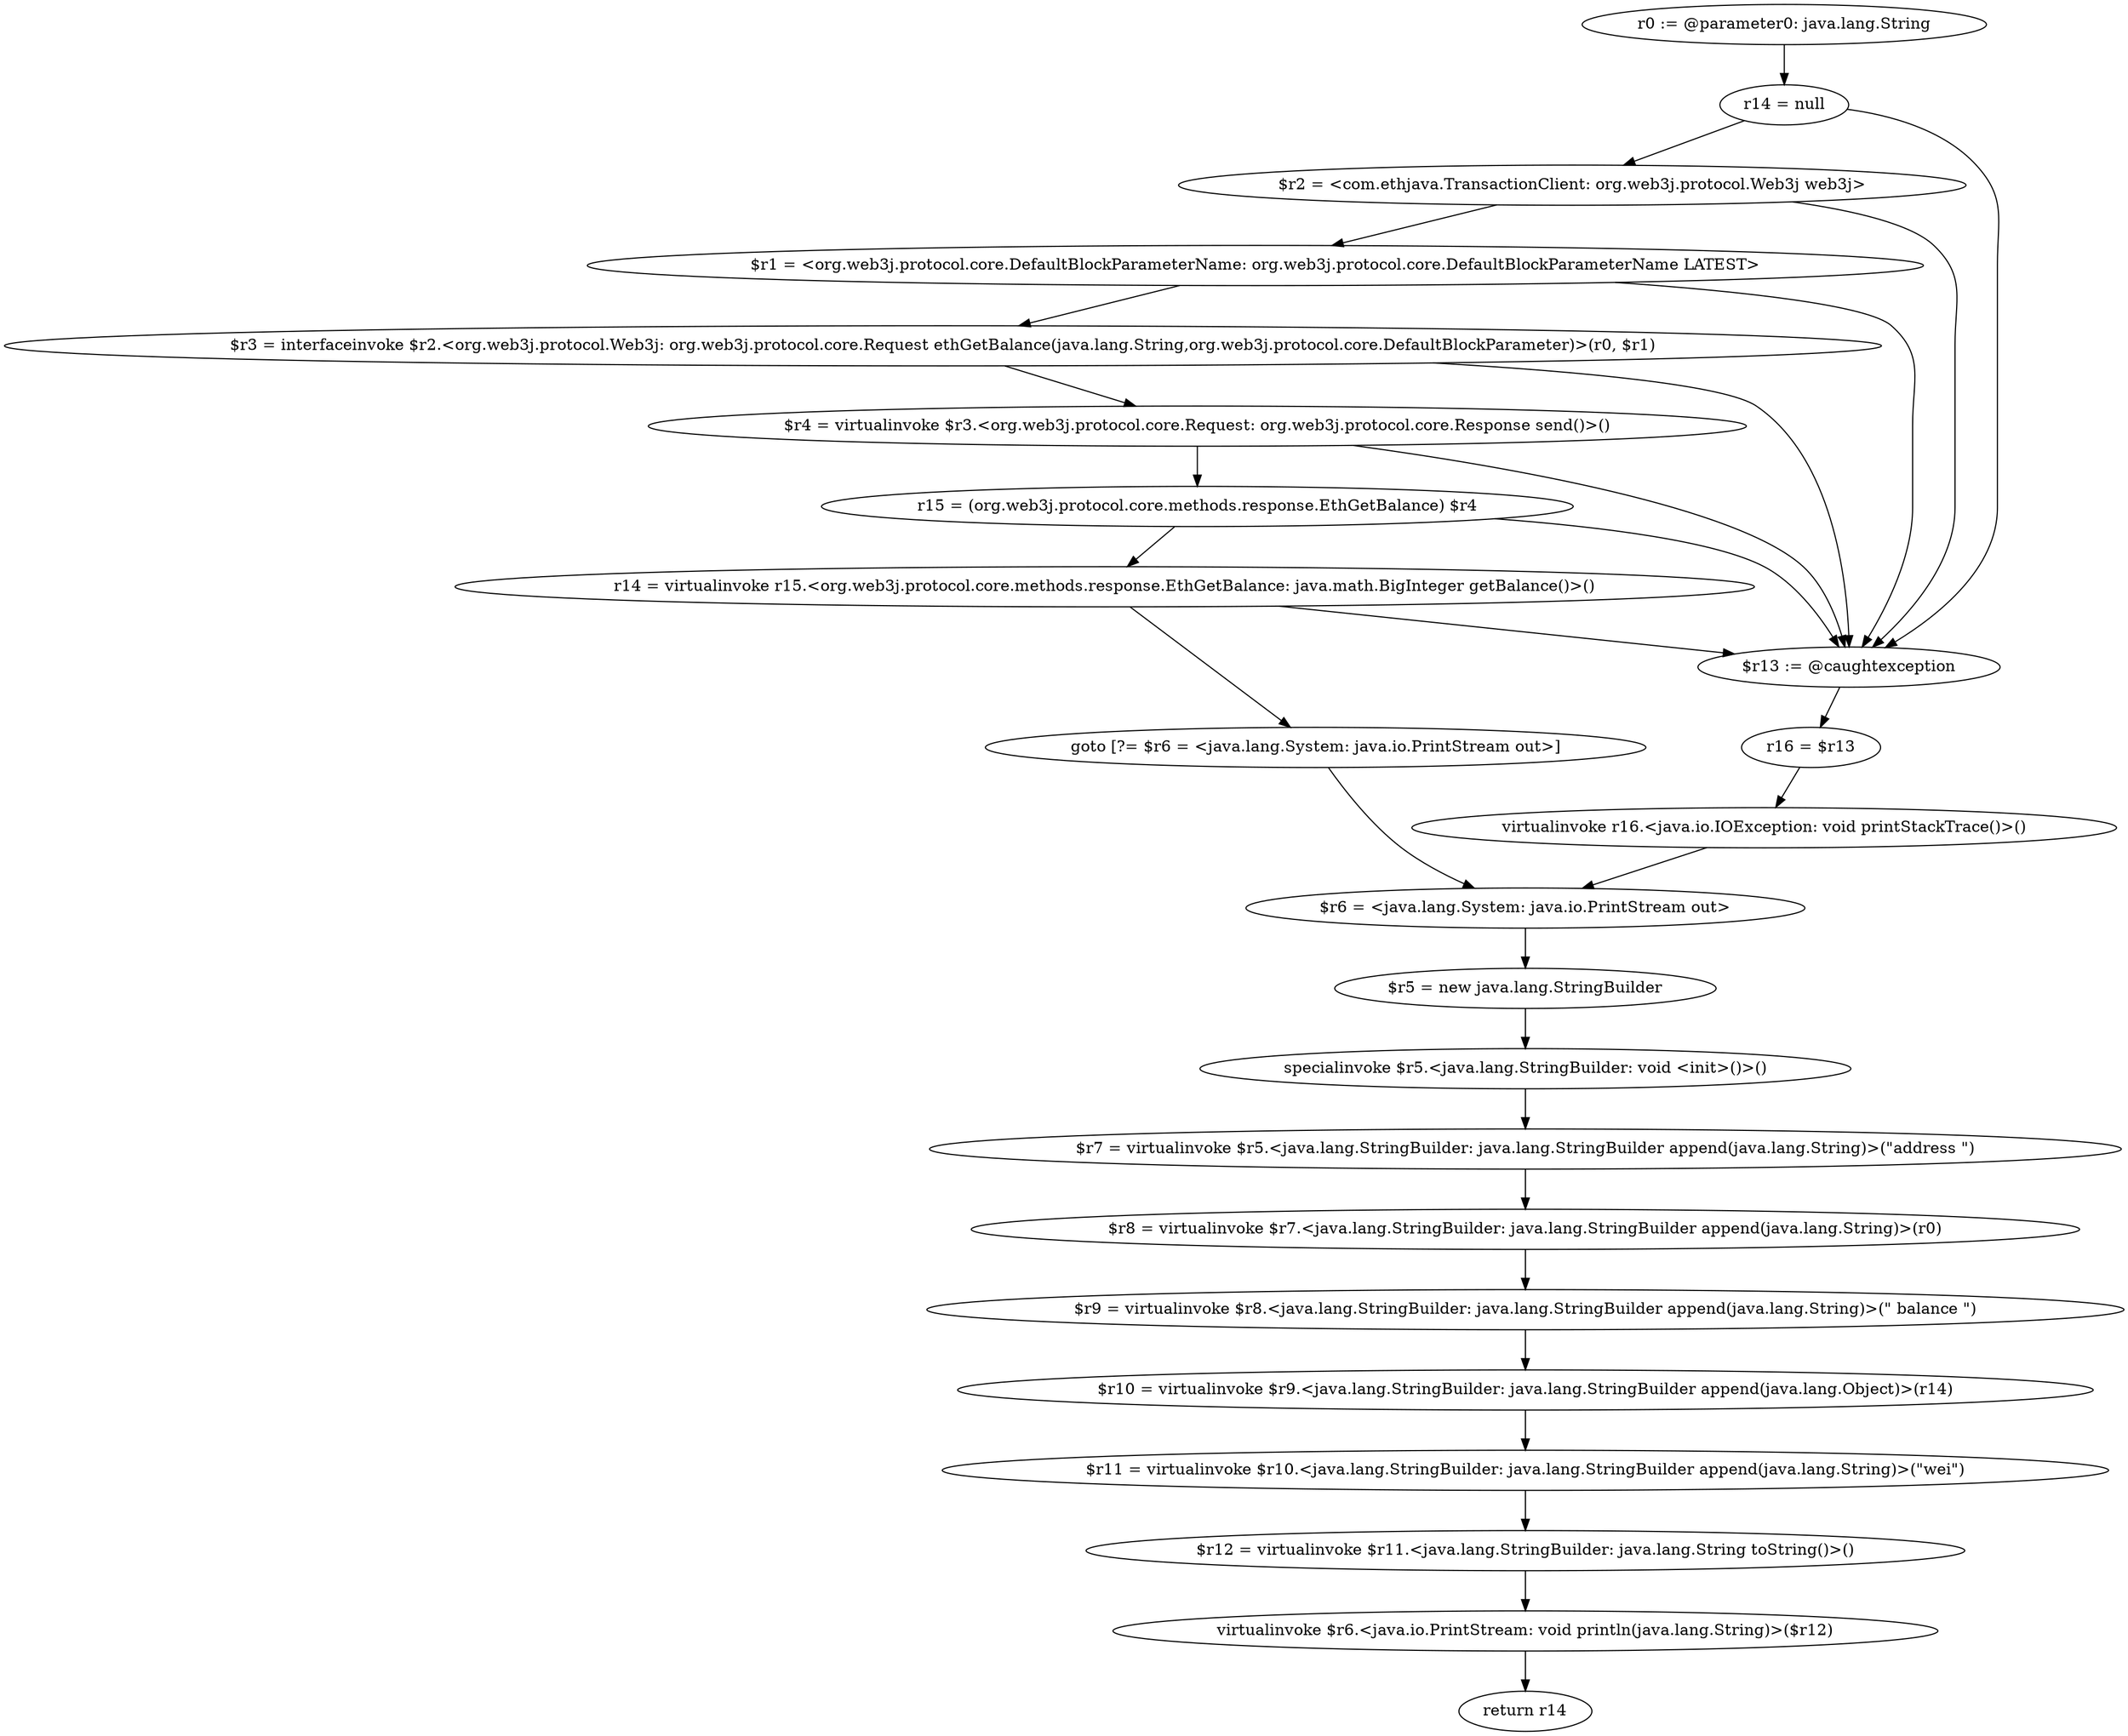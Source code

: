 digraph "unitGraph" {
    "r0 := @parameter0: java.lang.String"
    "r14 = null"
    "$r2 = <com.ethjava.TransactionClient: org.web3j.protocol.Web3j web3j>"
    "$r1 = <org.web3j.protocol.core.DefaultBlockParameterName: org.web3j.protocol.core.DefaultBlockParameterName LATEST>"
    "$r3 = interfaceinvoke $r2.<org.web3j.protocol.Web3j: org.web3j.protocol.core.Request ethGetBalance(java.lang.String,org.web3j.protocol.core.DefaultBlockParameter)>(r0, $r1)"
    "$r4 = virtualinvoke $r3.<org.web3j.protocol.core.Request: org.web3j.protocol.core.Response send()>()"
    "r15 = (org.web3j.protocol.core.methods.response.EthGetBalance) $r4"
    "r14 = virtualinvoke r15.<org.web3j.protocol.core.methods.response.EthGetBalance: java.math.BigInteger getBalance()>()"
    "goto [?= $r6 = <java.lang.System: java.io.PrintStream out>]"
    "$r13 := @caughtexception"
    "r16 = $r13"
    "virtualinvoke r16.<java.io.IOException: void printStackTrace()>()"
    "$r6 = <java.lang.System: java.io.PrintStream out>"
    "$r5 = new java.lang.StringBuilder"
    "specialinvoke $r5.<java.lang.StringBuilder: void <init>()>()"
    "$r7 = virtualinvoke $r5.<java.lang.StringBuilder: java.lang.StringBuilder append(java.lang.String)>(\"address \")"
    "$r8 = virtualinvoke $r7.<java.lang.StringBuilder: java.lang.StringBuilder append(java.lang.String)>(r0)"
    "$r9 = virtualinvoke $r8.<java.lang.StringBuilder: java.lang.StringBuilder append(java.lang.String)>(\" balance \")"
    "$r10 = virtualinvoke $r9.<java.lang.StringBuilder: java.lang.StringBuilder append(java.lang.Object)>(r14)"
    "$r11 = virtualinvoke $r10.<java.lang.StringBuilder: java.lang.StringBuilder append(java.lang.String)>(\"wei\")"
    "$r12 = virtualinvoke $r11.<java.lang.StringBuilder: java.lang.String toString()>()"
    "virtualinvoke $r6.<java.io.PrintStream: void println(java.lang.String)>($r12)"
    "return r14"
    "r0 := @parameter0: java.lang.String"->"r14 = null";
    "r14 = null"->"$r2 = <com.ethjava.TransactionClient: org.web3j.protocol.Web3j web3j>";
    "r14 = null"->"$r13 := @caughtexception";
    "$r2 = <com.ethjava.TransactionClient: org.web3j.protocol.Web3j web3j>"->"$r1 = <org.web3j.protocol.core.DefaultBlockParameterName: org.web3j.protocol.core.DefaultBlockParameterName LATEST>";
    "$r2 = <com.ethjava.TransactionClient: org.web3j.protocol.Web3j web3j>"->"$r13 := @caughtexception";
    "$r1 = <org.web3j.protocol.core.DefaultBlockParameterName: org.web3j.protocol.core.DefaultBlockParameterName LATEST>"->"$r3 = interfaceinvoke $r2.<org.web3j.protocol.Web3j: org.web3j.protocol.core.Request ethGetBalance(java.lang.String,org.web3j.protocol.core.DefaultBlockParameter)>(r0, $r1)";
    "$r1 = <org.web3j.protocol.core.DefaultBlockParameterName: org.web3j.protocol.core.DefaultBlockParameterName LATEST>"->"$r13 := @caughtexception";
    "$r3 = interfaceinvoke $r2.<org.web3j.protocol.Web3j: org.web3j.protocol.core.Request ethGetBalance(java.lang.String,org.web3j.protocol.core.DefaultBlockParameter)>(r0, $r1)"->"$r4 = virtualinvoke $r3.<org.web3j.protocol.core.Request: org.web3j.protocol.core.Response send()>()";
    "$r3 = interfaceinvoke $r2.<org.web3j.protocol.Web3j: org.web3j.protocol.core.Request ethGetBalance(java.lang.String,org.web3j.protocol.core.DefaultBlockParameter)>(r0, $r1)"->"$r13 := @caughtexception";
    "$r4 = virtualinvoke $r3.<org.web3j.protocol.core.Request: org.web3j.protocol.core.Response send()>()"->"r15 = (org.web3j.protocol.core.methods.response.EthGetBalance) $r4";
    "$r4 = virtualinvoke $r3.<org.web3j.protocol.core.Request: org.web3j.protocol.core.Response send()>()"->"$r13 := @caughtexception";
    "r15 = (org.web3j.protocol.core.methods.response.EthGetBalance) $r4"->"r14 = virtualinvoke r15.<org.web3j.protocol.core.methods.response.EthGetBalance: java.math.BigInteger getBalance()>()";
    "r15 = (org.web3j.protocol.core.methods.response.EthGetBalance) $r4"->"$r13 := @caughtexception";
    "r14 = virtualinvoke r15.<org.web3j.protocol.core.methods.response.EthGetBalance: java.math.BigInteger getBalance()>()"->"goto [?= $r6 = <java.lang.System: java.io.PrintStream out>]";
    "r14 = virtualinvoke r15.<org.web3j.protocol.core.methods.response.EthGetBalance: java.math.BigInteger getBalance()>()"->"$r13 := @caughtexception";
    "goto [?= $r6 = <java.lang.System: java.io.PrintStream out>]"->"$r6 = <java.lang.System: java.io.PrintStream out>";
    "$r13 := @caughtexception"->"r16 = $r13";
    "r16 = $r13"->"virtualinvoke r16.<java.io.IOException: void printStackTrace()>()";
    "virtualinvoke r16.<java.io.IOException: void printStackTrace()>()"->"$r6 = <java.lang.System: java.io.PrintStream out>";
    "$r6 = <java.lang.System: java.io.PrintStream out>"->"$r5 = new java.lang.StringBuilder";
    "$r5 = new java.lang.StringBuilder"->"specialinvoke $r5.<java.lang.StringBuilder: void <init>()>()";
    "specialinvoke $r5.<java.lang.StringBuilder: void <init>()>()"->"$r7 = virtualinvoke $r5.<java.lang.StringBuilder: java.lang.StringBuilder append(java.lang.String)>(\"address \")";
    "$r7 = virtualinvoke $r5.<java.lang.StringBuilder: java.lang.StringBuilder append(java.lang.String)>(\"address \")"->"$r8 = virtualinvoke $r7.<java.lang.StringBuilder: java.lang.StringBuilder append(java.lang.String)>(r0)";
    "$r8 = virtualinvoke $r7.<java.lang.StringBuilder: java.lang.StringBuilder append(java.lang.String)>(r0)"->"$r9 = virtualinvoke $r8.<java.lang.StringBuilder: java.lang.StringBuilder append(java.lang.String)>(\" balance \")";
    "$r9 = virtualinvoke $r8.<java.lang.StringBuilder: java.lang.StringBuilder append(java.lang.String)>(\" balance \")"->"$r10 = virtualinvoke $r9.<java.lang.StringBuilder: java.lang.StringBuilder append(java.lang.Object)>(r14)";
    "$r10 = virtualinvoke $r9.<java.lang.StringBuilder: java.lang.StringBuilder append(java.lang.Object)>(r14)"->"$r11 = virtualinvoke $r10.<java.lang.StringBuilder: java.lang.StringBuilder append(java.lang.String)>(\"wei\")";
    "$r11 = virtualinvoke $r10.<java.lang.StringBuilder: java.lang.StringBuilder append(java.lang.String)>(\"wei\")"->"$r12 = virtualinvoke $r11.<java.lang.StringBuilder: java.lang.String toString()>()";
    "$r12 = virtualinvoke $r11.<java.lang.StringBuilder: java.lang.String toString()>()"->"virtualinvoke $r6.<java.io.PrintStream: void println(java.lang.String)>($r12)";
    "virtualinvoke $r6.<java.io.PrintStream: void println(java.lang.String)>($r12)"->"return r14";
}
